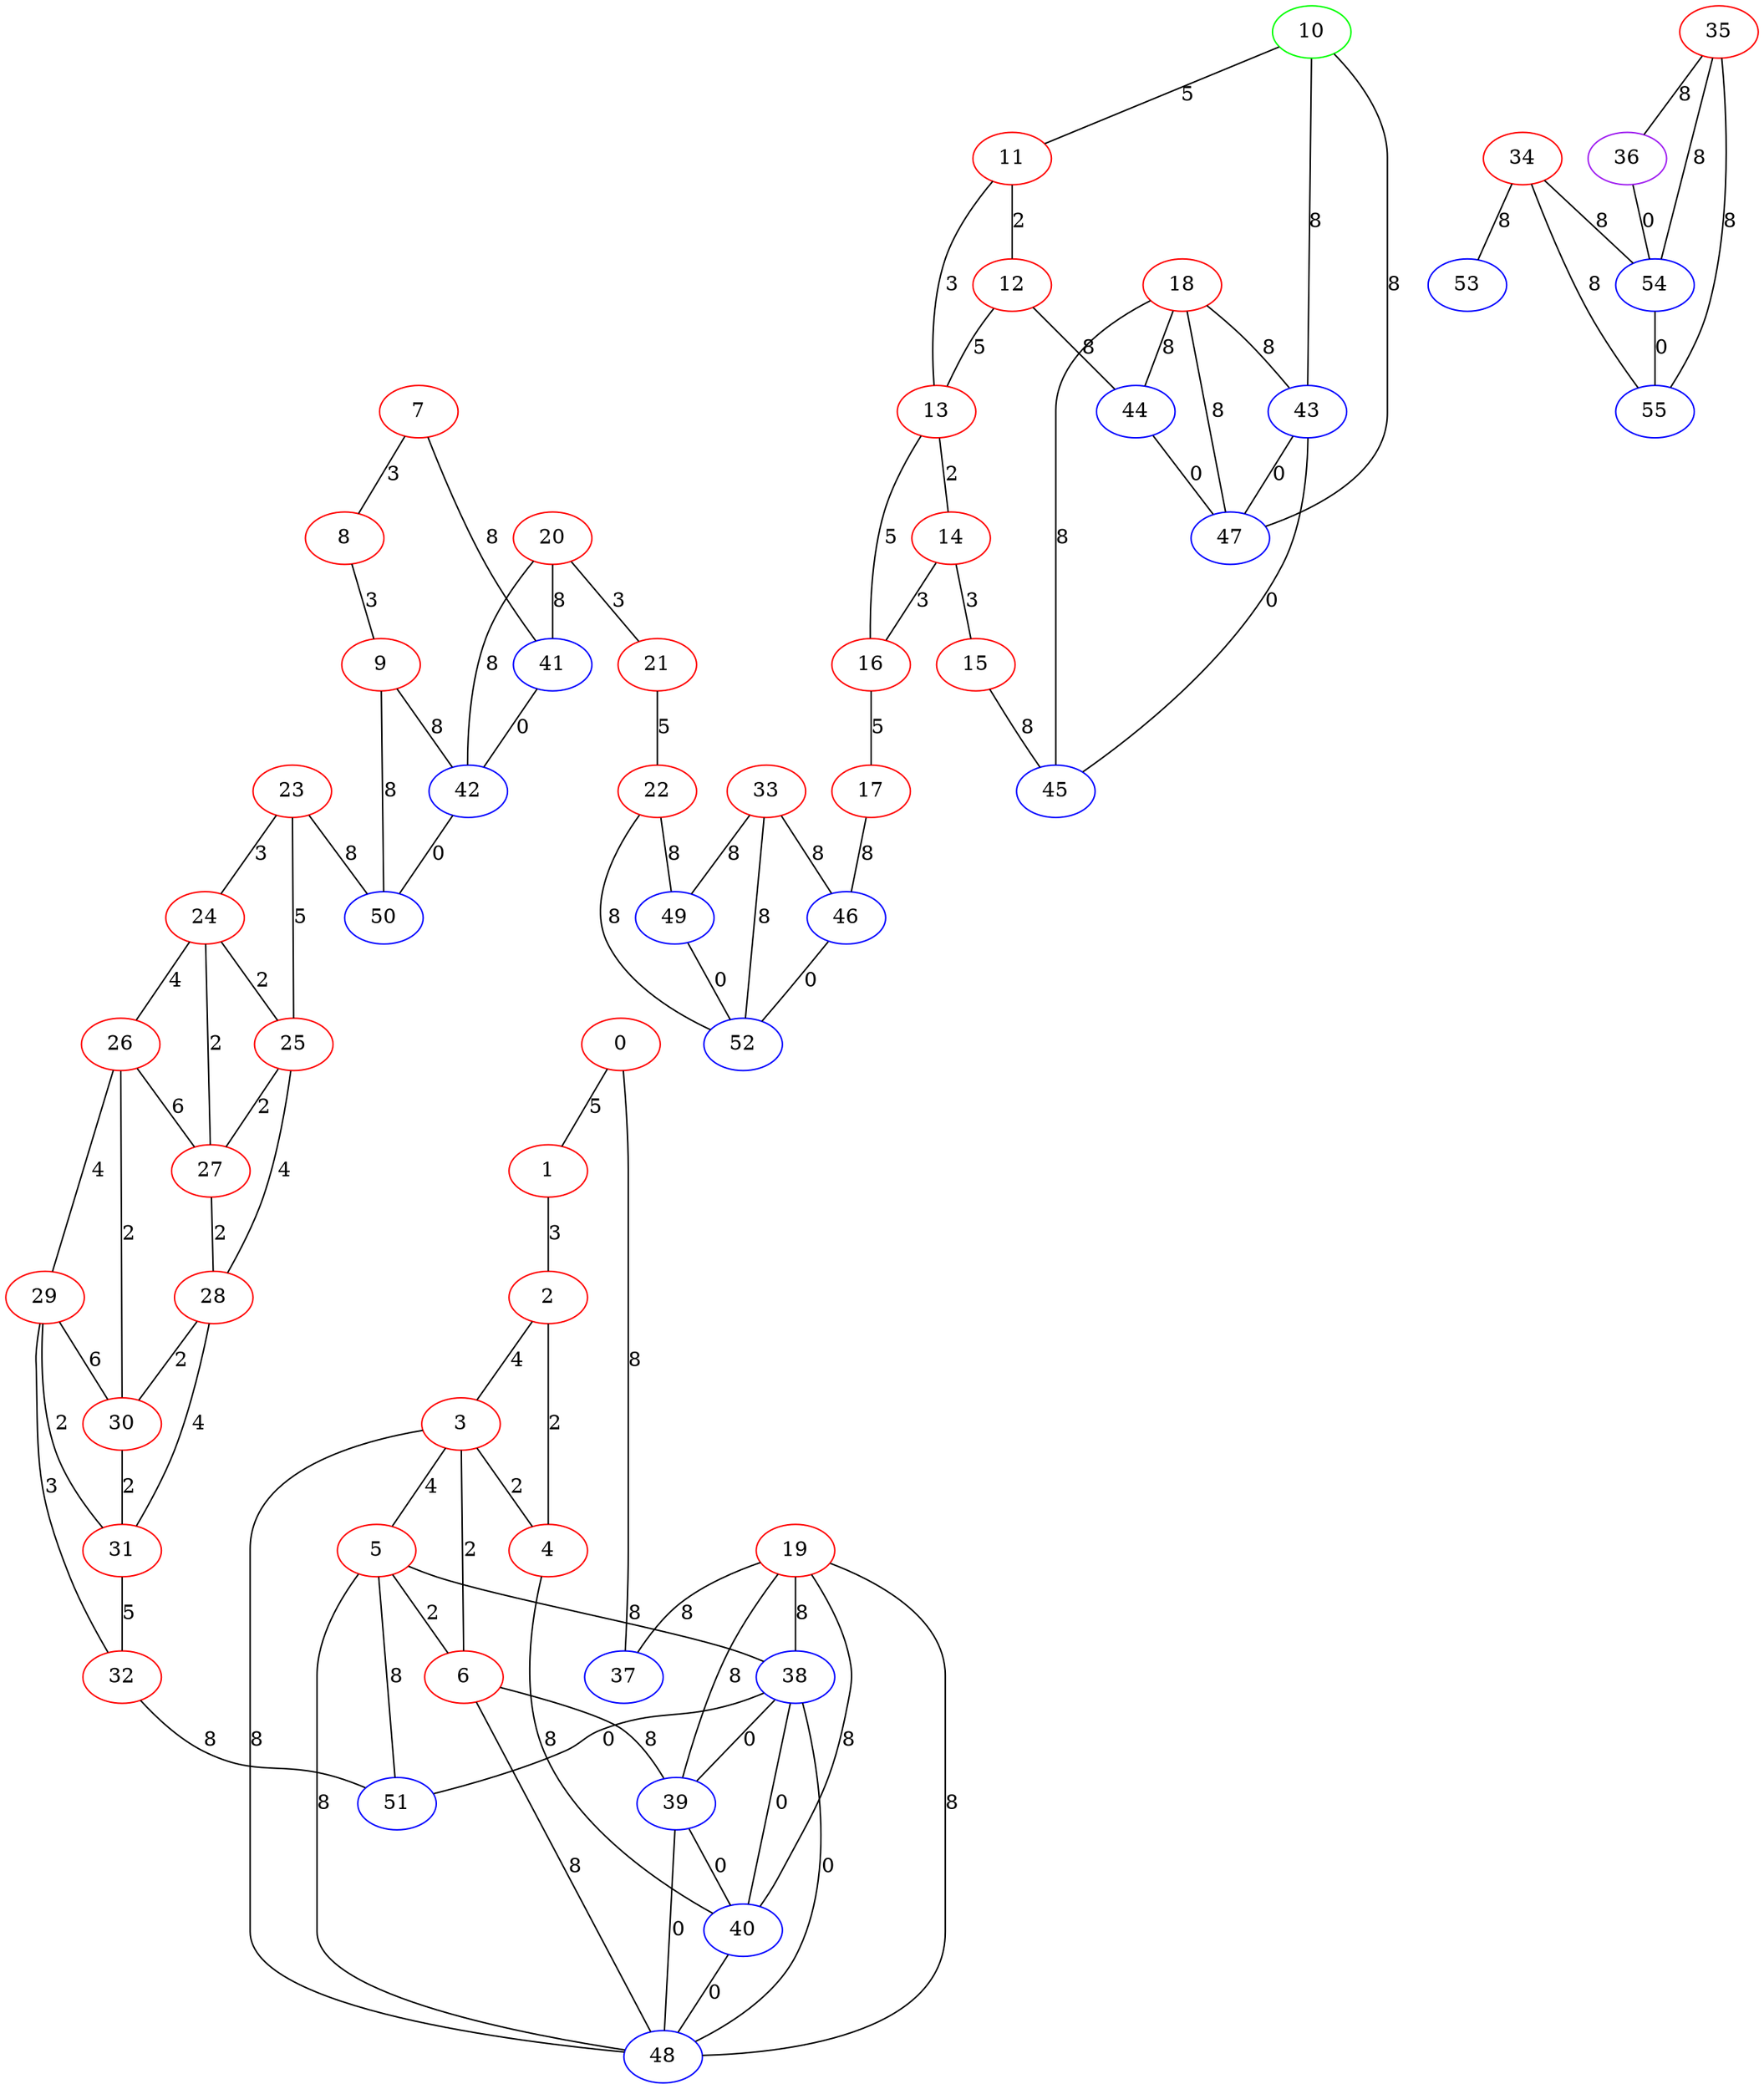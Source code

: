 graph "" {
0 [color=red, weight=1];
1 [color=red, weight=1];
2 [color=red, weight=1];
3 [color=red, weight=1];
4 [color=red, weight=1];
5 [color=red, weight=1];
6 [color=red, weight=1];
7 [color=red, weight=1];
8 [color=red, weight=1];
9 [color=red, weight=1];
10 [color=green, weight=2];
11 [color=red, weight=1];
12 [color=red, weight=1];
13 [color=red, weight=1];
14 [color=red, weight=1];
15 [color=red, weight=1];
16 [color=red, weight=1];
17 [color=red, weight=1];
18 [color=red, weight=1];
19 [color=red, weight=1];
20 [color=red, weight=1];
21 [color=red, weight=1];
22 [color=red, weight=1];
23 [color=red, weight=1];
24 [color=red, weight=1];
25 [color=red, weight=1];
26 [color=red, weight=1];
27 [color=red, weight=1];
28 [color=red, weight=1];
29 [color=red, weight=1];
30 [color=red, weight=1];
31 [color=red, weight=1];
32 [color=red, weight=1];
33 [color=red, weight=1];
34 [color=red, weight=1];
35 [color=red, weight=1];
36 [color=purple, weight=4];
37 [color=blue, weight=3];
38 [color=blue, weight=3];
39 [color=blue, weight=3];
40 [color=blue, weight=3];
41 [color=blue, weight=3];
42 [color=blue, weight=3];
43 [color=blue, weight=3];
44 [color=blue, weight=3];
45 [color=blue, weight=3];
46 [color=blue, weight=3];
47 [color=blue, weight=3];
48 [color=blue, weight=3];
49 [color=blue, weight=3];
50 [color=blue, weight=3];
51 [color=blue, weight=3];
52 [color=blue, weight=3];
53 [color=blue, weight=3];
54 [color=blue, weight=3];
55 [color=blue, weight=3];
0 -- 1  [key=0, label=5];
0 -- 37  [key=0, label=8];
1 -- 2  [key=0, label=3];
2 -- 3  [key=0, label=4];
2 -- 4  [key=0, label=2];
3 -- 48  [key=0, label=8];
3 -- 4  [key=0, label=2];
3 -- 5  [key=0, label=4];
3 -- 6  [key=0, label=2];
4 -- 40  [key=0, label=8];
5 -- 48  [key=0, label=8];
5 -- 51  [key=0, label=8];
5 -- 38  [key=0, label=8];
5 -- 6  [key=0, label=2];
6 -- 48  [key=0, label=8];
6 -- 39  [key=0, label=8];
7 -- 8  [key=0, label=3];
7 -- 41  [key=0, label=8];
8 -- 9  [key=0, label=3];
9 -- 42  [key=0, label=8];
9 -- 50  [key=0, label=8];
10 -- 43  [key=0, label=8];
10 -- 11  [key=0, label=5];
10 -- 47  [key=0, label=8];
11 -- 12  [key=0, label=2];
11 -- 13  [key=0, label=3];
12 -- 44  [key=0, label=8];
12 -- 13  [key=0, label=5];
13 -- 16  [key=0, label=5];
13 -- 14  [key=0, label=2];
14 -- 16  [key=0, label=3];
14 -- 15  [key=0, label=3];
15 -- 45  [key=0, label=8];
16 -- 17  [key=0, label=5];
17 -- 46  [key=0, label=8];
18 -- 43  [key=0, label=8];
18 -- 44  [key=0, label=8];
18 -- 45  [key=0, label=8];
18 -- 47  [key=0, label=8];
19 -- 40  [key=0, label=8];
19 -- 48  [key=0, label=8];
19 -- 37  [key=0, label=8];
19 -- 38  [key=0, label=8];
19 -- 39  [key=0, label=8];
20 -- 41  [key=0, label=8];
20 -- 42  [key=0, label=8];
20 -- 21  [key=0, label=3];
21 -- 22  [key=0, label=5];
22 -- 49  [key=0, label=8];
22 -- 52  [key=0, label=8];
23 -- 24  [key=0, label=3];
23 -- 25  [key=0, label=5];
23 -- 50  [key=0, label=8];
24 -- 25  [key=0, label=2];
24 -- 26  [key=0, label=4];
24 -- 27  [key=0, label=2];
25 -- 27  [key=0, label=2];
25 -- 28  [key=0, label=4];
26 -- 27  [key=0, label=6];
26 -- 29  [key=0, label=4];
26 -- 30  [key=0, label=2];
27 -- 28  [key=0, label=2];
28 -- 30  [key=0, label=2];
28 -- 31  [key=0, label=4];
29 -- 32  [key=0, label=3];
29 -- 30  [key=0, label=6];
29 -- 31  [key=0, label=2];
30 -- 31  [key=0, label=2];
31 -- 32  [key=0, label=5];
32 -- 51  [key=0, label=8];
33 -- 49  [key=0, label=8];
33 -- 52  [key=0, label=8];
33 -- 46  [key=0, label=8];
34 -- 53  [key=0, label=8];
34 -- 54  [key=0, label=8];
34 -- 55  [key=0, label=8];
35 -- 36  [key=0, label=8];
35 -- 54  [key=0, label=8];
35 -- 55  [key=0, label=8];
36 -- 54  [key=0, label=0];
38 -- 39  [key=0, label=0];
38 -- 40  [key=0, label=0];
38 -- 48  [key=0, label=0];
38 -- 51  [key=0, label=0];
39 -- 40  [key=0, label=0];
39 -- 48  [key=0, label=0];
40 -- 48  [key=0, label=0];
41 -- 42  [key=0, label=0];
42 -- 50  [key=0, label=0];
43 -- 45  [key=0, label=0];
43 -- 47  [key=0, label=0];
44 -- 47  [key=0, label=0];
46 -- 52  [key=0, label=0];
49 -- 52  [key=0, label=0];
54 -- 55  [key=0, label=0];
}
